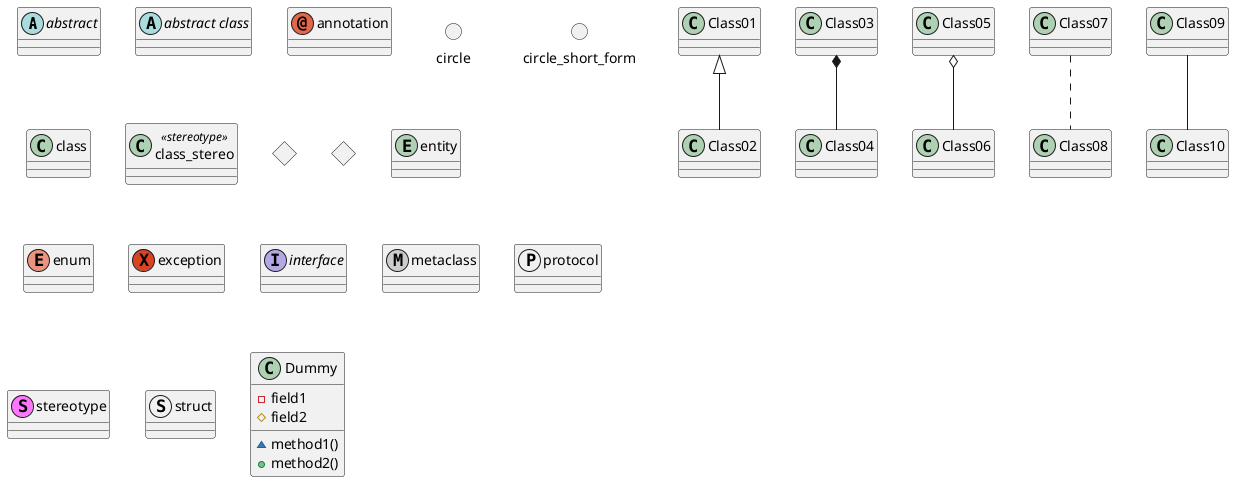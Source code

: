 @startuml

abstract        abstract
abstract class  "abstract class"
annotation      annotation
circle          circle
()              circle_short_form
class           class
class           class_stereo  <<stereotype>>
diamond         diamond
<>              diamond_short_form
entity          entity
enum            enum
exception       exception
interface       interface
metaclass       metaclass
protocol        protocol
stereotype      stereotype
struct          struct
class Dummy {
 -field1
 #field2
 ~method1()
 +method2()
}

Class01 <|-- Class02
Class03 *-- Class04
Class05 o-- Class06
Class07 .. Class08
Class09 -- Class10
@enduml